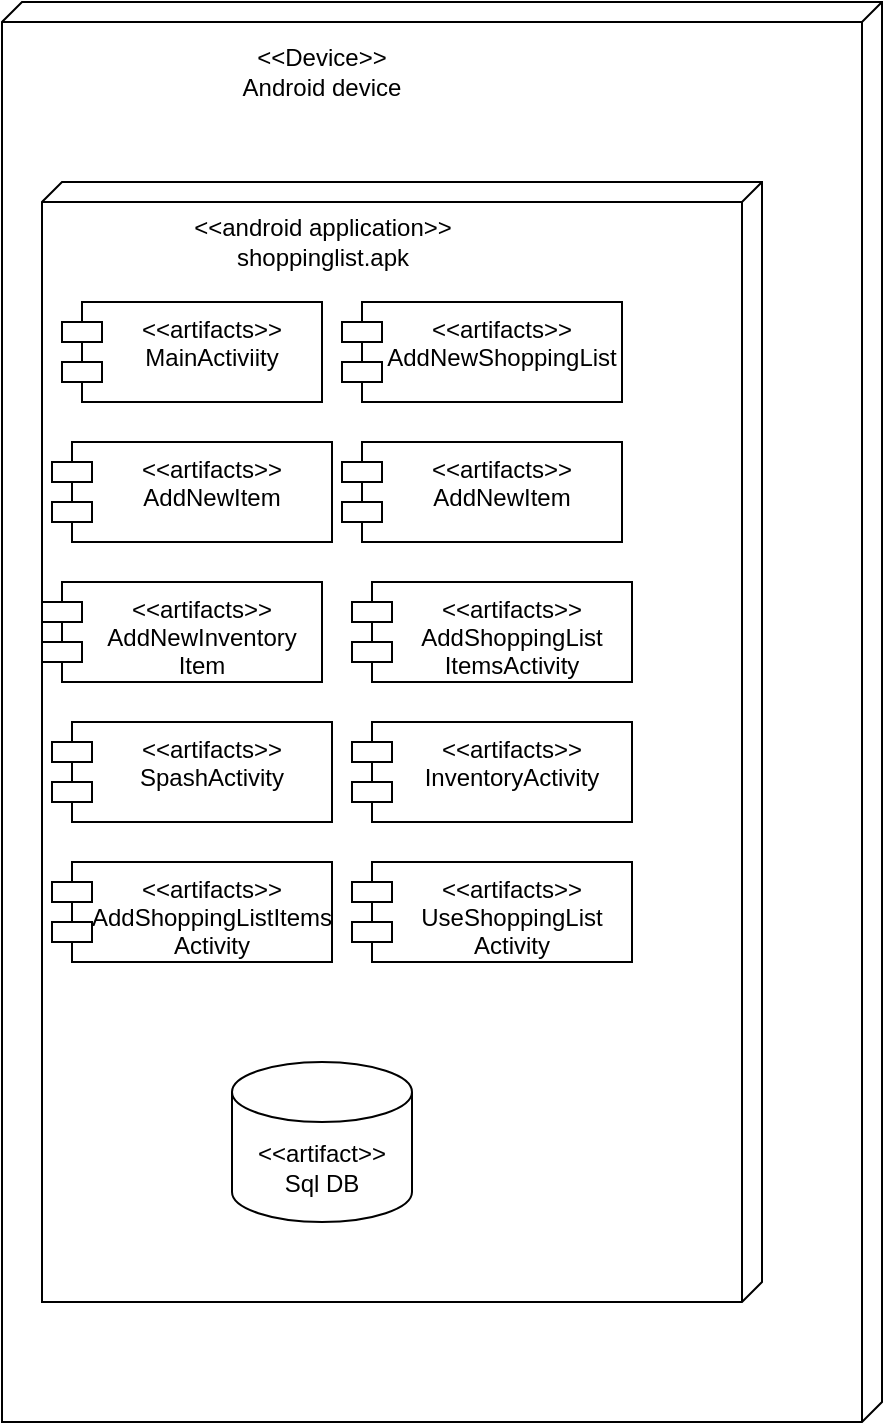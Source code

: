 <mxfile version="18.0.8" type="device"><diagram id="-3_-pPQia1IYP39LhflB" name="Page-1"><mxGraphModel dx="868" dy="493" grid="1" gridSize="10" guides="1" tooltips="1" connect="1" arrows="1" fold="1" page="1" pageScale="1" pageWidth="850" pageHeight="1100" math="0" shadow="0"><root><mxCell id="0"/><mxCell id="1" parent="0"/><mxCell id="_z1DOxdYLdac_8tUPXwj-1" value="" style="verticalAlign=top;align=left;spacingTop=8;spacingLeft=2;spacingRight=12;shape=cube;size=10;direction=south;fontStyle=4;html=1;" parent="1" vertex="1"><mxGeometry x="110" y="530" width="440" height="710" as="geometry"/></mxCell><mxCell id="A9w98Seo_YCPMVVMVZzf-1" value="&amp;lt;&amp;lt;Device&amp;gt;&amp;gt;&lt;br&gt;Android device" style="text;html=1;strokeColor=none;fillColor=none;align=center;verticalAlign=middle;whiteSpace=wrap;rounded=0;" vertex="1" parent="1"><mxGeometry x="220" y="550" width="100" height="30" as="geometry"/></mxCell><mxCell id="A9w98Seo_YCPMVVMVZzf-7" value="" style="verticalAlign=top;align=left;spacingTop=8;spacingLeft=2;spacingRight=12;shape=cube;size=10;direction=south;fontStyle=4;html=1;" vertex="1" parent="1"><mxGeometry x="130" y="620" width="360" height="560" as="geometry"/></mxCell><mxCell id="A9w98Seo_YCPMVVMVZzf-10" value="&amp;lt;&amp;lt;android application&amp;gt;&amp;gt;&lt;br&gt;shoppinglist.apk" style="text;html=1;align=center;verticalAlign=middle;resizable=0;points=[];autosize=1;strokeColor=none;fillColor=none;" vertex="1" parent="1"><mxGeometry x="200" y="635" width="140" height="30" as="geometry"/></mxCell><mxCell id="A9w98Seo_YCPMVVMVZzf-11" value="&lt;&lt;artifacts&gt;&gt;&#10;MainActiviity" style="shape=module;align=left;spacingLeft=20;align=center;verticalAlign=top;" vertex="1" parent="1"><mxGeometry x="140" y="680" width="130" height="50" as="geometry"/></mxCell><mxCell id="A9w98Seo_YCPMVVMVZzf-12" value="&lt;&lt;artifacts&gt;&gt;&#10;AddNewShoppingList" style="shape=module;align=left;spacingLeft=20;align=center;verticalAlign=top;" vertex="1" parent="1"><mxGeometry x="280" y="680" width="140" height="50" as="geometry"/></mxCell><mxCell id="A9w98Seo_YCPMVVMVZzf-14" value="&lt;&lt;artifacts&gt;&gt;&#10;AddNewItem" style="shape=module;align=left;spacingLeft=20;align=center;verticalAlign=top;" vertex="1" parent="1"><mxGeometry x="280" y="750" width="140" height="50" as="geometry"/></mxCell><mxCell id="A9w98Seo_YCPMVVMVZzf-15" value="&lt;&lt;artifacts&gt;&gt;&#10;AddShoppingList&#10;ItemsActivity" style="shape=module;align=left;spacingLeft=20;align=center;verticalAlign=top;" vertex="1" parent="1"><mxGeometry x="285" y="820" width="140" height="50" as="geometry"/></mxCell><mxCell id="A9w98Seo_YCPMVVMVZzf-16" value="&lt;&lt;artifacts&gt;&gt;&#10;InventoryActivity" style="shape=module;align=left;spacingLeft=20;align=center;verticalAlign=top;" vertex="1" parent="1"><mxGeometry x="285" y="890" width="140" height="50" as="geometry"/></mxCell><mxCell id="A9w98Seo_YCPMVVMVZzf-17" value="&lt;&lt;artifacts&gt;&gt;&#10;AddNewItem" style="shape=module;align=left;spacingLeft=20;align=center;verticalAlign=top;" vertex="1" parent="1"><mxGeometry x="135" y="750" width="140" height="50" as="geometry"/></mxCell><mxCell id="A9w98Seo_YCPMVVMVZzf-18" value="&lt;&lt;artifacts&gt;&gt;&#10;AddNewInventory&#10;Item" style="shape=module;align=left;spacingLeft=20;align=center;verticalAlign=top;" vertex="1" parent="1"><mxGeometry x="130" y="820" width="140" height="50" as="geometry"/></mxCell><mxCell id="A9w98Seo_YCPMVVMVZzf-19" value="&lt;&lt;artifacts&gt;&gt;&#10;SpashActivity" style="shape=module;align=left;spacingLeft=20;align=center;verticalAlign=top;" vertex="1" parent="1"><mxGeometry x="135" y="890" width="140" height="50" as="geometry"/></mxCell><mxCell id="A9w98Seo_YCPMVVMVZzf-20" value="&lt;&lt;artifacts&gt;&gt;&#10;AddShoppingListItems&#10;Activity" style="shape=module;align=left;spacingLeft=20;align=center;verticalAlign=top;" vertex="1" parent="1"><mxGeometry x="135" y="960" width="140" height="50" as="geometry"/></mxCell><mxCell id="A9w98Seo_YCPMVVMVZzf-21" value="&lt;&lt;artifacts&gt;&gt;&#10;UseShoppingList&#10;Activity" style="shape=module;align=left;spacingLeft=20;align=center;verticalAlign=top;" vertex="1" parent="1"><mxGeometry x="285" y="960" width="140" height="50" as="geometry"/></mxCell><mxCell id="A9w98Seo_YCPMVVMVZzf-22" value="&amp;lt;&amp;lt;artifact&amp;gt;&amp;gt;&lt;br&gt;Sql DB" style="shape=cylinder3;whiteSpace=wrap;html=1;boundedLbl=1;backgroundOutline=1;size=15;" vertex="1" parent="1"><mxGeometry x="225" y="1060" width="90" height="80" as="geometry"/></mxCell></root></mxGraphModel></diagram></mxfile>